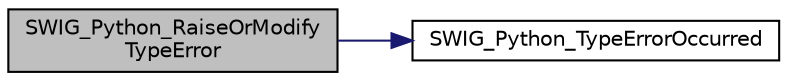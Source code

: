 digraph "SWIG_Python_RaiseOrModifyTypeError"
{
 // LATEX_PDF_SIZE
  edge [fontname="Helvetica",fontsize="10",labelfontname="Helvetica",labelfontsize="10"];
  node [fontname="Helvetica",fontsize="10",shape=record];
  rankdir="LR";
  Node1 [label="SWIG_Python_RaiseOrModify\lTypeError",height=0.2,width=0.4,color="black", fillcolor="grey75", style="filled", fontcolor="black",tooltip=" "];
  Node1 -> Node2 [color="midnightblue",fontsize="10",style="solid",fontname="Helvetica"];
  Node2 [label="SWIG_Python_TypeErrorOccurred",height=0.2,width=0.4,color="black", fillcolor="white", style="filled",URL="$de/d48/swig__runtime_8h.html#a66d128690d2aecf79804e6241d9ad74e",tooltip=" "];
}
